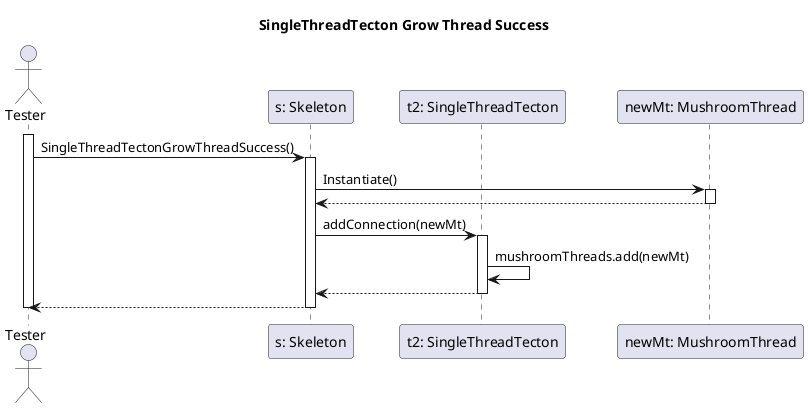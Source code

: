 @startuml tectonGrowThreadTest

title SingleThreadTecton Grow Thread Success

actor "Tester" as tst
participant "s: Skeleton" as s
participant "t2: SingleThreadTecton" as t2
participant "newMt: MushroomThread" as newMt

activate tst

tst -> s: SingleThreadTectonGrowThreadSuccess()
activate s

s -> newMt: Instantiate()
activate newMt
s <-- newMt
deactivate newMt

s -> t2: addConnection(newMt)
activate t2

t2 -> t2: mushroomThreads.add(newMt)

s <-- t2
deactivate t2

tst <-- s
deactivate s

deactivate tst

@enduml